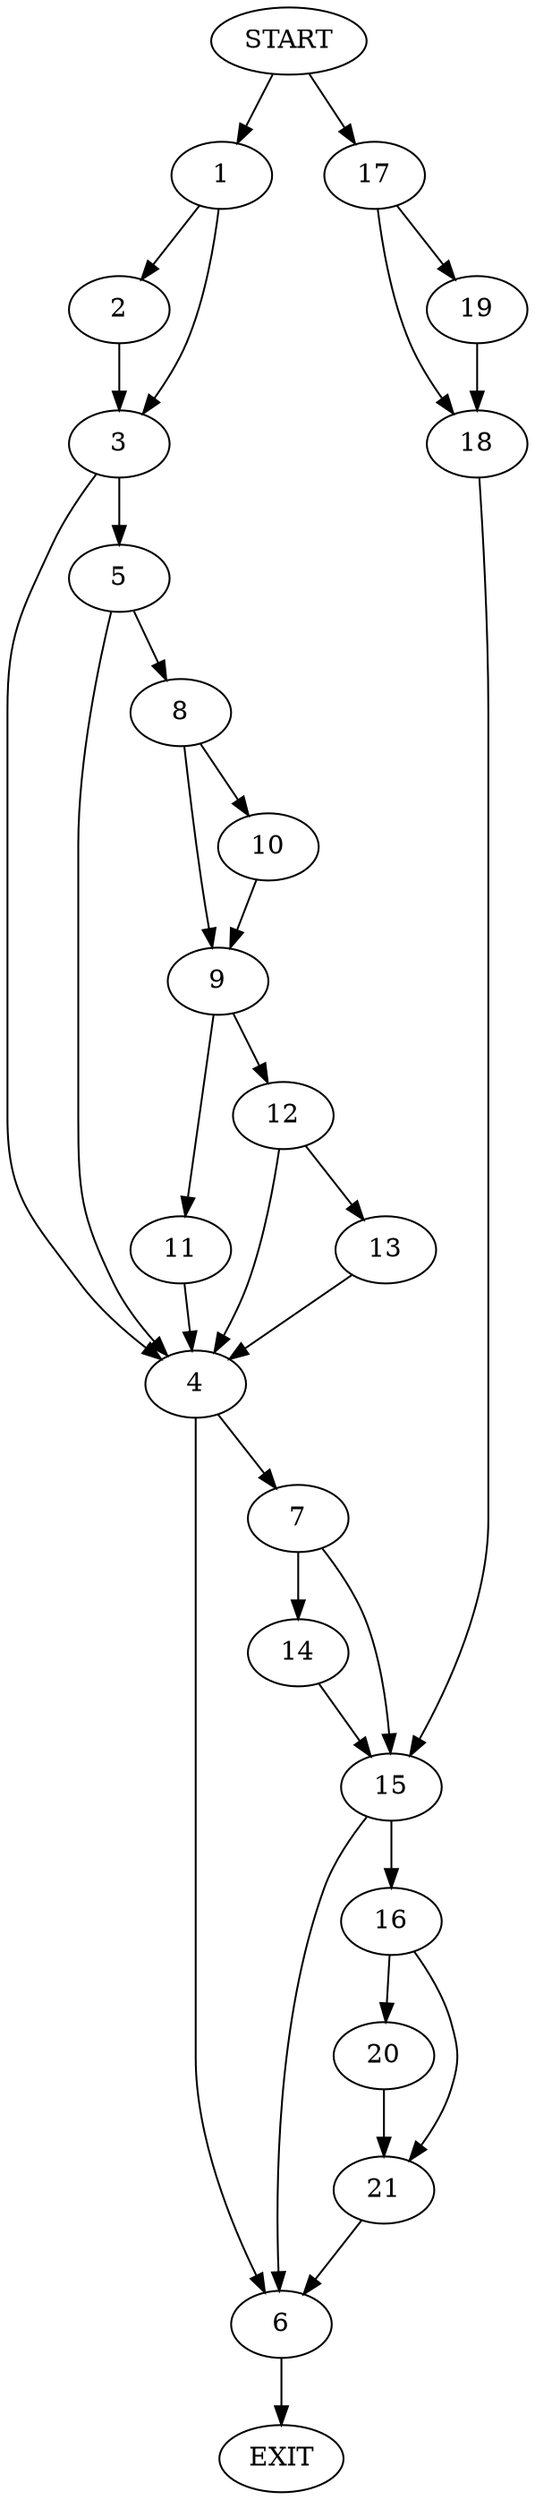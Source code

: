 digraph {
0 [label="START"]
22 [label="EXIT"]
0 -> 1
1 -> 2
1 -> 3
2 -> 3
3 -> 4
3 -> 5
4 -> 6
4 -> 7
5 -> 8
5 -> 4
8 -> 9
8 -> 10
9 -> 11
9 -> 12
10 -> 9
12 -> 4
12 -> 13
11 -> 4
13 -> 4
7 -> 14
7 -> 15
6 -> 22
15 -> 6
15 -> 16
14 -> 15
0 -> 17
17 -> 18
17 -> 19
19 -> 18
18 -> 15
16 -> 20
16 -> 21
20 -> 21
21 -> 6
}
